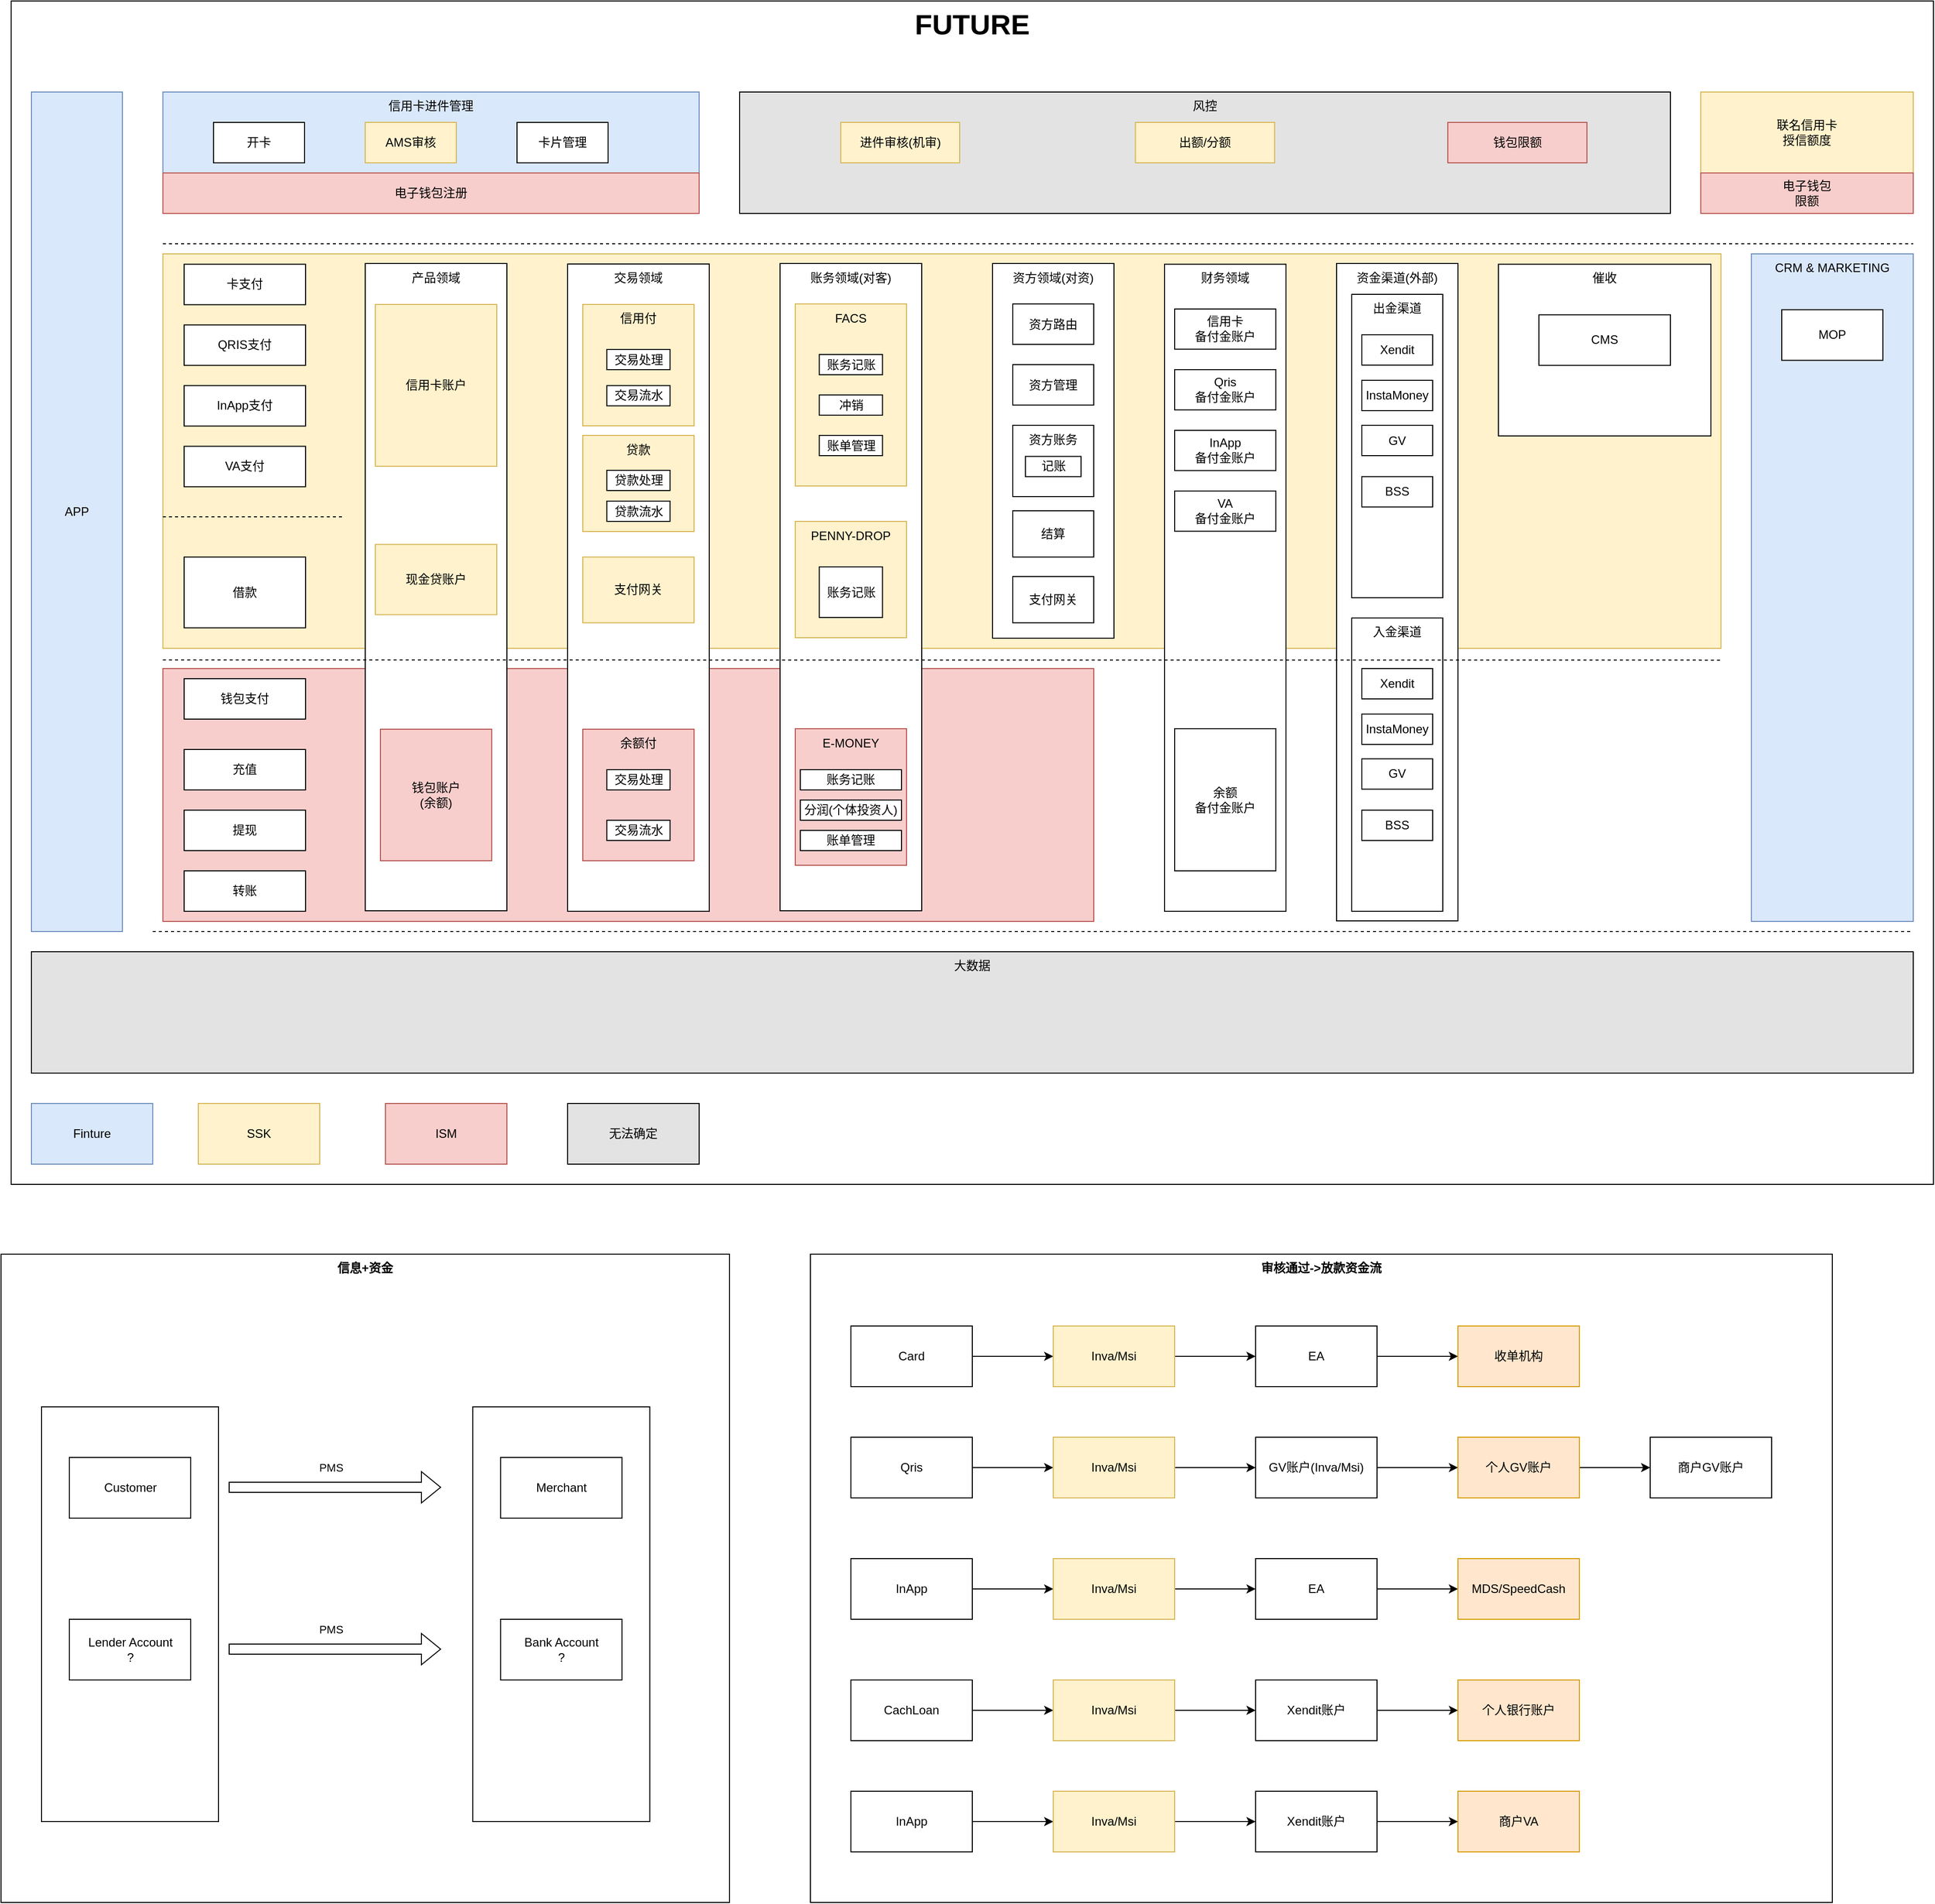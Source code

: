 <mxfile version="20.8.16" type="device"><diagram name="第 1 页" id="zlyhgDmuo3K3472nQr3V"><mxGraphModel dx="2886" dy="2351" grid="1" gridSize="10" guides="1" tooltips="1" connect="1" arrows="1" fold="1" page="1" pageScale="1" pageWidth="827" pageHeight="1169" math="0" shadow="0"><root><mxCell id="0"/><mxCell id="1" parent="0"/><mxCell id="EpygW86wdUSONkaoLME5-43" value="信息+资金" style="rounded=0;whiteSpace=wrap;html=1;verticalAlign=top;fontStyle=1" vertex="1" parent="1"><mxGeometry x="-120" y="1169" width="720" height="641" as="geometry"/></mxCell><mxCell id="EpygW86wdUSONkaoLME5-40" value="审核通过-&amp;gt;放款资金流" style="rounded=0;whiteSpace=wrap;html=1;verticalAlign=top;align=center;fontStyle=1" vertex="1" parent="1"><mxGeometry x="680" y="1169" width="1010" height="641" as="geometry"/></mxCell><mxCell id="XbbZAtVnz0Q5K5w1Y_9L-11" value="" style="rounded=0;whiteSpace=wrap;html=1;" parent="1" vertex="1"><mxGeometry x="346.25" y="1320" width="175" height="410" as="geometry"/></mxCell><mxCell id="XbbZAtVnz0Q5K5w1Y_9L-10" value="" style="rounded=0;whiteSpace=wrap;html=1;" parent="1" vertex="1"><mxGeometry x="-80" y="1320" width="175" height="410" as="geometry"/></mxCell><mxCell id="gzteSpfnN4BdUQ0mbMlC-117" value="&lt;b&gt;&lt;font style=&quot;font-size: 28px;&quot;&gt;FUTURE&lt;/font&gt;&lt;/b&gt;" style="rounded=0;whiteSpace=wrap;html=1;verticalAlign=top;" parent="1" vertex="1"><mxGeometry x="-110" y="-70" width="1900" height="1170" as="geometry"/></mxCell><mxCell id="gzteSpfnN4BdUQ0mbMlC-108" value="" style="rounded=0;whiteSpace=wrap;html=1;fillColor=#f8cecc;strokeColor=#b85450;" parent="1" vertex="1"><mxGeometry x="40" y="590" width="920" height="250" as="geometry"/></mxCell><mxCell id="gzteSpfnN4BdUQ0mbMlC-107" value="" style="rounded=0;whiteSpace=wrap;html=1;fillColor=#fff2cc;strokeColor=#d6b656;" parent="1" vertex="1"><mxGeometry x="40" y="180" width="1540" height="390" as="geometry"/></mxCell><mxCell id="gzteSpfnN4BdUQ0mbMlC-24" value="卡支付" style="rounded=0;whiteSpace=wrap;html=1;" parent="1" vertex="1"><mxGeometry x="61" y="190.25" width="120" height="40" as="geometry"/></mxCell><mxCell id="gzteSpfnN4BdUQ0mbMlC-25" value="QRIS支付" style="rounded=0;whiteSpace=wrap;html=1;" parent="1" vertex="1"><mxGeometry x="61" y="250.25" width="120" height="40" as="geometry"/></mxCell><mxCell id="gzteSpfnN4BdUQ0mbMlC-26" value="InApp支付" style="rounded=0;whiteSpace=wrap;html=1;" parent="1" vertex="1"><mxGeometry x="61" y="310.25" width="120" height="40" as="geometry"/></mxCell><mxCell id="gzteSpfnN4BdUQ0mbMlC-27" value="VA支付" style="rounded=0;whiteSpace=wrap;html=1;" parent="1" vertex="1"><mxGeometry x="61" y="370.25" width="120" height="40" as="geometry"/></mxCell><mxCell id="gzteSpfnN4BdUQ0mbMlC-29" value="借款" style="rounded=0;whiteSpace=wrap;html=1;" parent="1" vertex="1"><mxGeometry x="61" y="479.75" width="120" height="70" as="geometry"/></mxCell><mxCell id="gzteSpfnN4BdUQ0mbMlC-31" value="充值" style="rounded=0;whiteSpace=wrap;html=1;" parent="1" vertex="1"><mxGeometry x="61" y="670" width="120" height="40" as="geometry"/></mxCell><mxCell id="gzteSpfnN4BdUQ0mbMlC-33" value="提现" style="rounded=0;whiteSpace=wrap;html=1;" parent="1" vertex="1"><mxGeometry x="61" y="730" width="120" height="40" as="geometry"/></mxCell><mxCell id="gzteSpfnN4BdUQ0mbMlC-34" value="转账" style="rounded=0;whiteSpace=wrap;html=1;" parent="1" vertex="1"><mxGeometry x="61" y="790" width="120" height="40" as="geometry"/></mxCell><mxCell id="gzteSpfnN4BdUQ0mbMlC-35" value="钱包支付" style="rounded=0;whiteSpace=wrap;html=1;" parent="1" vertex="1"><mxGeometry x="61" y="600" width="120" height="40" as="geometry"/></mxCell><mxCell id="gzteSpfnN4BdUQ0mbMlC-36" value="" style="endArrow=none;dashed=1;html=1;rounded=0;" parent="1" edge="1"><mxGeometry width="50" height="50" relative="1" as="geometry"><mxPoint x="40" y="440" as="sourcePoint"/><mxPoint x="220" y="440" as="targetPoint"/></mxGeometry></mxCell><mxCell id="gzteSpfnN4BdUQ0mbMlC-37" value="" style="endArrow=none;dashed=1;html=1;rounded=0;" parent="1" edge="1"><mxGeometry width="50" height="50" relative="1" as="geometry"><mxPoint x="30" y="850" as="sourcePoint"/><mxPoint x="1770" y="850" as="targetPoint"/></mxGeometry></mxCell><mxCell id="gzteSpfnN4BdUQ0mbMlC-38" value="" style="endArrow=none;dashed=1;html=1;rounded=0;" parent="1" edge="1"><mxGeometry width="50" height="50" relative="1" as="geometry"><mxPoint x="40" y="170" as="sourcePoint"/><mxPoint x="1770" y="170" as="targetPoint"/></mxGeometry></mxCell><mxCell id="gzteSpfnN4BdUQ0mbMlC-46" value="信用卡进件管理" style="rounded=0;whiteSpace=wrap;html=1;verticalAlign=top;fillColor=#dae8fc;strokeColor=#6c8ebf;" parent="1" vertex="1"><mxGeometry x="40" y="20" width="530" height="80" as="geometry"/></mxCell><mxCell id="gzteSpfnN4BdUQ0mbMlC-47" value="电子钱包注册" style="rounded=0;whiteSpace=wrap;html=1;fillColor=#f8cecc;strokeColor=#b85450;" parent="1" vertex="1"><mxGeometry x="40" y="100" width="530" height="40" as="geometry"/></mxCell><mxCell id="gzteSpfnN4BdUQ0mbMlC-48" value="联名信用卡&lt;br&gt;授信额度" style="rounded=0;whiteSpace=wrap;html=1;fillColor=#fff2cc;strokeColor=#d6b656;" parent="1" vertex="1"><mxGeometry x="1560" y="20" width="210" height="80" as="geometry"/></mxCell><mxCell id="gzteSpfnN4BdUQ0mbMlC-49" value="电子钱包&lt;br&gt;限额" style="rounded=0;whiteSpace=wrap;html=1;fillColor=#f8cecc;strokeColor=#b85450;" parent="1" vertex="1"><mxGeometry x="1560" y="100" width="210" height="40" as="geometry"/></mxCell><mxCell id="gzteSpfnN4BdUQ0mbMlC-42" value="开卡" style="rounded=0;whiteSpace=wrap;html=1;" parent="1" vertex="1"><mxGeometry x="90" y="50" width="90" height="40" as="geometry"/></mxCell><mxCell id="gzteSpfnN4BdUQ0mbMlC-43" value="卡片管理" style="rounded=0;whiteSpace=wrap;html=1;" parent="1" vertex="1"><mxGeometry x="390" y="50" width="90" height="40" as="geometry"/></mxCell><mxCell id="gzteSpfnN4BdUQ0mbMlC-51" value="AMS审核" style="rounded=0;whiteSpace=wrap;html=1;fillColor=#fff2cc;strokeColor=#d6b656;" parent="1" vertex="1"><mxGeometry x="240" y="50" width="90" height="40" as="geometry"/></mxCell><mxCell id="gzteSpfnN4BdUQ0mbMlC-52" value="交易领域" style="rounded=0;whiteSpace=wrap;html=1;verticalAlign=top;" parent="1" vertex="1"><mxGeometry x="440" y="190" width="140" height="640" as="geometry"/></mxCell><mxCell id="gzteSpfnN4BdUQ0mbMlC-53" value="信用付" style="rounded=0;whiteSpace=wrap;html=1;verticalAlign=top;fillColor=#fff2cc;strokeColor=#d6b656;" parent="1" vertex="1"><mxGeometry x="455" y="230" width="110" height="120" as="geometry"/></mxCell><mxCell id="gzteSpfnN4BdUQ0mbMlC-54" value="贷款" style="rounded=0;whiteSpace=wrap;html=1;verticalAlign=top;fillColor=#fff2cc;strokeColor=#d6b656;" parent="1" vertex="1"><mxGeometry x="455" y="359.5" width="110" height="95" as="geometry"/></mxCell><mxCell id="gzteSpfnN4BdUQ0mbMlC-55" value="余额付" style="rounded=0;whiteSpace=wrap;html=1;verticalAlign=top;fillColor=#f8cecc;strokeColor=#b85450;" parent="1" vertex="1"><mxGeometry x="455" y="650" width="110" height="130" as="geometry"/></mxCell><mxCell id="gzteSpfnN4BdUQ0mbMlC-56" value="账务领域(对客)" style="rounded=0;whiteSpace=wrap;html=1;verticalAlign=top;" parent="1" vertex="1"><mxGeometry x="650" y="189.5" width="140" height="640" as="geometry"/></mxCell><mxCell id="gzteSpfnN4BdUQ0mbMlC-57" value="交易流水" style="rounded=0;whiteSpace=wrap;html=1;" parent="1" vertex="1"><mxGeometry x="478.75" y="310.25" width="62.5" height="20" as="geometry"/></mxCell><mxCell id="gzteSpfnN4BdUQ0mbMlC-58" value="交易处理" style="rounded=0;whiteSpace=wrap;html=1;" parent="1" vertex="1"><mxGeometry x="478.75" y="274.5" width="62.5" height="20" as="geometry"/></mxCell><mxCell id="gzteSpfnN4BdUQ0mbMlC-59" value="贷款流水" style="rounded=0;whiteSpace=wrap;html=1;" parent="1" vertex="1"><mxGeometry x="478.75" y="424.5" width="62.5" height="20" as="geometry"/></mxCell><mxCell id="gzteSpfnN4BdUQ0mbMlC-60" value="贷款处理" style="rounded=0;whiteSpace=wrap;html=1;" parent="1" vertex="1"><mxGeometry x="478.75" y="394" width="62.5" height="20" as="geometry"/></mxCell><mxCell id="gzteSpfnN4BdUQ0mbMlC-61" value="交易流水" style="rounded=0;whiteSpace=wrap;html=1;" parent="1" vertex="1"><mxGeometry x="478.75" y="740" width="62.5" height="20" as="geometry"/></mxCell><mxCell id="gzteSpfnN4BdUQ0mbMlC-62" value="交易处理" style="rounded=0;whiteSpace=wrap;html=1;" parent="1" vertex="1"><mxGeometry x="478.75" y="690" width="62.5" height="20" as="geometry"/></mxCell><mxCell id="gzteSpfnN4BdUQ0mbMlC-63" value="FACS" style="rounded=0;whiteSpace=wrap;html=1;verticalAlign=top;fillColor=#fff2cc;strokeColor=#d6b656;" parent="1" vertex="1"><mxGeometry x="665" y="229.5" width="110" height="180" as="geometry"/></mxCell><mxCell id="gzteSpfnN4BdUQ0mbMlC-64" value="账务记账" style="rounded=0;whiteSpace=wrap;html=1;" parent="1" vertex="1"><mxGeometry x="688.75" y="279.5" width="62.5" height="20" as="geometry"/></mxCell><mxCell id="gzteSpfnN4BdUQ0mbMlC-66" value="冲销" style="rounded=0;whiteSpace=wrap;html=1;" parent="1" vertex="1"><mxGeometry x="688.75" y="319.5" width="62.5" height="20" as="geometry"/></mxCell><mxCell id="gzteSpfnN4BdUQ0mbMlC-67" value="账单管理" style="rounded=0;whiteSpace=wrap;html=1;" parent="1" vertex="1"><mxGeometry x="688.75" y="359.5" width="62.5" height="20" as="geometry"/></mxCell><mxCell id="gzteSpfnN4BdUQ0mbMlC-68" value="PENNY-DROP" style="rounded=0;whiteSpace=wrap;html=1;verticalAlign=top;fillColor=#fff2cc;strokeColor=#d6b656;" parent="1" vertex="1"><mxGeometry x="665" y="444.5" width="110" height="115" as="geometry"/></mxCell><mxCell id="gzteSpfnN4BdUQ0mbMlC-69" value="账务记账" style="rounded=0;whiteSpace=wrap;html=1;" parent="1" vertex="1"><mxGeometry x="688.75" y="489.5" width="62.5" height="50" as="geometry"/></mxCell><mxCell id="gzteSpfnN4BdUQ0mbMlC-70" value="E-MONEY" style="rounded=0;whiteSpace=wrap;html=1;verticalAlign=top;fillColor=#f8cecc;strokeColor=#b85450;" parent="1" vertex="1"><mxGeometry x="665" y="649.5" width="110" height="135" as="geometry"/></mxCell><mxCell id="gzteSpfnN4BdUQ0mbMlC-72" value="资方领域(对资)" style="rounded=0;whiteSpace=wrap;html=1;verticalAlign=top;" parent="1" vertex="1"><mxGeometry x="860" y="189.5" width="120" height="370.5" as="geometry"/></mxCell><mxCell id="gzteSpfnN4BdUQ0mbMlC-44" value="资方路由" style="rounded=0;whiteSpace=wrap;html=1;" parent="1" vertex="1"><mxGeometry x="880" y="229.5" width="80" height="40" as="geometry"/></mxCell><mxCell id="gzteSpfnN4BdUQ0mbMlC-45" value="资方管理" style="rounded=0;whiteSpace=wrap;html=1;" parent="1" vertex="1"><mxGeometry x="880" y="289.5" width="80" height="40" as="geometry"/></mxCell><mxCell id="gzteSpfnN4BdUQ0mbMlC-73" value="资方账务" style="rounded=0;whiteSpace=wrap;html=1;verticalAlign=top;" parent="1" vertex="1"><mxGeometry x="880" y="349.5" width="80" height="70.5" as="geometry"/></mxCell><mxCell id="gzteSpfnN4BdUQ0mbMlC-74" value="记账" style="rounded=0;whiteSpace=wrap;html=1;" parent="1" vertex="1"><mxGeometry x="892.5" y="380.25" width="55" height="20" as="geometry"/></mxCell><mxCell id="gzteSpfnN4BdUQ0mbMlC-75" value="结算" style="rounded=0;whiteSpace=wrap;html=1;" parent="1" vertex="1"><mxGeometry x="880" y="434" width="80" height="45.75" as="geometry"/></mxCell><mxCell id="gzteSpfnN4BdUQ0mbMlC-76" value="资金渠道(外部)" style="rounded=0;whiteSpace=wrap;html=1;verticalAlign=top;" parent="1" vertex="1"><mxGeometry x="1200" y="189.5" width="120" height="650" as="geometry"/></mxCell><mxCell id="gzteSpfnN4BdUQ0mbMlC-77" value="出金渠道" style="rounded=0;whiteSpace=wrap;html=1;verticalAlign=top;" parent="1" vertex="1"><mxGeometry x="1215" y="220" width="90" height="300" as="geometry"/></mxCell><mxCell id="gzteSpfnN4BdUQ0mbMlC-78" value="入金渠道" style="rounded=0;whiteSpace=wrap;html=1;verticalAlign=top;" parent="1" vertex="1"><mxGeometry x="1215" y="540" width="90" height="290" as="geometry"/></mxCell><mxCell id="gzteSpfnN4BdUQ0mbMlC-79" value="Xendit" style="rounded=0;whiteSpace=wrap;html=1;" parent="1" vertex="1"><mxGeometry x="1225" y="260" width="70" height="30" as="geometry"/></mxCell><mxCell id="gzteSpfnN4BdUQ0mbMlC-80" value="InstaMoney" style="rounded=0;whiteSpace=wrap;html=1;" parent="1" vertex="1"><mxGeometry x="1225" y="305" width="70" height="30" as="geometry"/></mxCell><mxCell id="gzteSpfnN4BdUQ0mbMlC-81" value="Xendit" style="rounded=0;whiteSpace=wrap;html=1;" parent="1" vertex="1"><mxGeometry x="1225" y="590" width="70" height="30" as="geometry"/></mxCell><mxCell id="gzteSpfnN4BdUQ0mbMlC-82" value="InstaMoney" style="rounded=0;whiteSpace=wrap;html=1;" parent="1" vertex="1"><mxGeometry x="1225" y="635" width="70" height="30" as="geometry"/></mxCell><mxCell id="gzteSpfnN4BdUQ0mbMlC-84" value="催收" style="rounded=0;whiteSpace=wrap;html=1;verticalAlign=top;" parent="1" vertex="1"><mxGeometry x="1360" y="190.25" width="210" height="169.75" as="geometry"/></mxCell><mxCell id="gzteSpfnN4BdUQ0mbMlC-85" value="风控" style="rounded=0;whiteSpace=wrap;html=1;verticalAlign=top;fillColor=#E3E3E3;" parent="1" vertex="1"><mxGeometry x="610" y="20" width="920" height="120" as="geometry"/></mxCell><mxCell id="gzteSpfnN4BdUQ0mbMlC-86" value="CRM &amp;amp; MARKETING" style="rounded=0;whiteSpace=wrap;html=1;verticalAlign=top;fillColor=#dae8fc;strokeColor=#6c8ebf;" parent="1" vertex="1"><mxGeometry x="1610" y="180" width="160" height="660" as="geometry"/></mxCell><mxCell id="gzteSpfnN4BdUQ0mbMlC-87" value="MOP" style="rounded=0;whiteSpace=wrap;html=1;" parent="1" vertex="1"><mxGeometry x="1640" y="235.25" width="100" height="50" as="geometry"/></mxCell><mxCell id="gzteSpfnN4BdUQ0mbMlC-88" value="CMS" style="rounded=0;whiteSpace=wrap;html=1;" parent="1" vertex="1"><mxGeometry x="1400" y="240.25" width="130" height="50" as="geometry"/></mxCell><mxCell id="gzteSpfnN4BdUQ0mbMlC-89" value="账务记账" style="rounded=0;whiteSpace=wrap;html=1;" parent="1" vertex="1"><mxGeometry x="670" y="690" width="100" height="20" as="geometry"/></mxCell><mxCell id="gzteSpfnN4BdUQ0mbMlC-90" value="分润(个体投资人)" style="rounded=0;whiteSpace=wrap;html=1;" parent="1" vertex="1"><mxGeometry x="670" y="720" width="100" height="20" as="geometry"/></mxCell><mxCell id="gzteSpfnN4BdUQ0mbMlC-92" value="APP&lt;br&gt;" style="rounded=0;whiteSpace=wrap;html=1;fillColor=#dae8fc;strokeColor=#6c8ebf;" parent="1" vertex="1"><mxGeometry x="-90" y="20" width="90" height="830" as="geometry"/></mxCell><mxCell id="gzteSpfnN4BdUQ0mbMlC-93" value="进件审核(机审)" style="rounded=0;whiteSpace=wrap;html=1;fillColor=#fff2cc;strokeColor=#d6b656;" parent="1" vertex="1"><mxGeometry x="710" y="50" width="117.5" height="40" as="geometry"/></mxCell><mxCell id="gzteSpfnN4BdUQ0mbMlC-94" value="出额/分额" style="rounded=0;whiteSpace=wrap;html=1;fillColor=#fff2cc;strokeColor=#d6b656;" parent="1" vertex="1"><mxGeometry x="1001.25" y="50" width="137.5" height="40" as="geometry"/></mxCell><mxCell id="gzteSpfnN4BdUQ0mbMlC-98" value="账单管理" style="rounded=0;whiteSpace=wrap;html=1;" parent="1" vertex="1"><mxGeometry x="670" y="750" width="100" height="20" as="geometry"/></mxCell><mxCell id="gzteSpfnN4BdUQ0mbMlC-105" value="财务领域" style="rounded=0;whiteSpace=wrap;html=1;verticalAlign=top;" parent="1" vertex="1"><mxGeometry x="1030" y="190.25" width="120" height="639.75" as="geometry"/></mxCell><mxCell id="gzteSpfnN4BdUQ0mbMlC-101" value="信用卡&lt;br&gt;备付金账户" style="rounded=0;whiteSpace=wrap;html=1;" parent="1" vertex="1"><mxGeometry x="1040" y="234.5" width="100" height="39.75" as="geometry"/></mxCell><mxCell id="gzteSpfnN4BdUQ0mbMlC-102" value="Qris&lt;br&gt;备付金账户" style="rounded=0;whiteSpace=wrap;html=1;" parent="1" vertex="1"><mxGeometry x="1040" y="294.5" width="100" height="39.75" as="geometry"/></mxCell><mxCell id="gzteSpfnN4BdUQ0mbMlC-103" value="InApp&lt;br&gt;备付金账户" style="rounded=0;whiteSpace=wrap;html=1;" parent="1" vertex="1"><mxGeometry x="1040" y="354.5" width="100" height="39.75" as="geometry"/></mxCell><mxCell id="gzteSpfnN4BdUQ0mbMlC-104" value="VA&lt;br&gt;备付金账户" style="rounded=0;whiteSpace=wrap;html=1;" parent="1" vertex="1"><mxGeometry x="1040" y="414.5" width="100" height="39.75" as="geometry"/></mxCell><mxCell id="gzteSpfnN4BdUQ0mbMlC-106" value="余额&lt;br&gt;备付金账户" style="rounded=0;whiteSpace=wrap;html=1;" parent="1" vertex="1"><mxGeometry x="1040" y="649.5" width="100" height="140.5" as="geometry"/></mxCell><mxCell id="gzteSpfnN4BdUQ0mbMlC-109" value="Finture" style="rounded=0;whiteSpace=wrap;html=1;fillColor=#dae8fc;strokeColor=#6c8ebf;" parent="1" vertex="1"><mxGeometry x="-90" y="1020" width="120" height="60" as="geometry"/></mxCell><mxCell id="gzteSpfnN4BdUQ0mbMlC-110" value="SSK" style="rounded=0;whiteSpace=wrap;html=1;fillColor=#fff2cc;strokeColor=#d6b656;" parent="1" vertex="1"><mxGeometry x="75" y="1020" width="120" height="60" as="geometry"/></mxCell><mxCell id="gzteSpfnN4BdUQ0mbMlC-111" value="ISM" style="rounded=0;whiteSpace=wrap;html=1;fillColor=#f8cecc;strokeColor=#b85450;" parent="1" vertex="1"><mxGeometry x="260" y="1020" width="120" height="60" as="geometry"/></mxCell><mxCell id="gzteSpfnN4BdUQ0mbMlC-113" value="钱包限额" style="rounded=0;whiteSpace=wrap;html=1;fillColor=#f8cecc;strokeColor=#b85450;" parent="1" vertex="1"><mxGeometry x="1310" y="50" width="137.5" height="40" as="geometry"/></mxCell><mxCell id="gzteSpfnN4BdUQ0mbMlC-114" value="无法确定" style="rounded=0;whiteSpace=wrap;html=1;verticalAlign=middle;fillColor=#E3E3E3;" parent="1" vertex="1"><mxGeometry x="440" y="1020" width="130" height="60" as="geometry"/></mxCell><mxCell id="gzteSpfnN4BdUQ0mbMlC-115" value="产品领域" style="rounded=0;whiteSpace=wrap;html=1;verticalAlign=top;" parent="1" vertex="1"><mxGeometry x="240" y="189.5" width="140" height="640" as="geometry"/></mxCell><mxCell id="gzteSpfnN4BdUQ0mbMlC-28" value="信用卡账户" style="rounded=0;whiteSpace=wrap;html=1;fillColor=#fff2cc;strokeColor=#d6b656;" parent="1" vertex="1"><mxGeometry x="250" y="230" width="120" height="160" as="geometry"/></mxCell><mxCell id="gzteSpfnN4BdUQ0mbMlC-30" value="现金贷账户" style="rounded=0;whiteSpace=wrap;html=1;fillColor=#fff2cc;strokeColor=#d6b656;" parent="1" vertex="1"><mxGeometry x="250" y="467.25" width="120" height="69.5" as="geometry"/></mxCell><mxCell id="gzteSpfnN4BdUQ0mbMlC-32" value="钱包账户&lt;br&gt;(余额)" style="rounded=0;whiteSpace=wrap;html=1;fillColor=#f8cecc;strokeColor=#b85450;" parent="1" vertex="1"><mxGeometry x="255" y="650" width="110" height="130" as="geometry"/></mxCell><mxCell id="gzteSpfnN4BdUQ0mbMlC-116" value="大数据" style="rounded=0;whiteSpace=wrap;html=1;verticalAlign=top;fillColor=#E3E3E3;" parent="1" vertex="1"><mxGeometry x="-90" y="870" width="1860" height="120" as="geometry"/></mxCell><mxCell id="gzteSpfnN4BdUQ0mbMlC-39" value="" style="endArrow=none;dashed=1;html=1;rounded=0;entryX=0.889;entryY=0.557;entryDx=0;entryDy=0;entryPerimeter=0;" parent="1" target="gzteSpfnN4BdUQ0mbMlC-117" edge="1"><mxGeometry width="50" height="50" relative="1" as="geometry"><mxPoint x="40" y="581.5" as="sourcePoint"/><mxPoint x="1010" y="582" as="targetPoint"/></mxGeometry></mxCell><mxCell id="XbbZAtVnz0Q5K5w1Y_9L-2" value="支付网关" style="rounded=0;whiteSpace=wrap;html=1;verticalAlign=middle;fillColor=#fff2cc;strokeColor=#d6b656;" parent="1" vertex="1"><mxGeometry x="455" y="479.75" width="110" height="65" as="geometry"/></mxCell><mxCell id="XbbZAtVnz0Q5K5w1Y_9L-4" value="支付网关" style="rounded=0;whiteSpace=wrap;html=1;" parent="1" vertex="1"><mxGeometry x="880" y="499" width="80" height="45.75" as="geometry"/></mxCell><mxCell id="XbbZAtVnz0Q5K5w1Y_9L-5" value="Customer" style="rounded=0;whiteSpace=wrap;html=1;" parent="1" vertex="1"><mxGeometry x="-52.5" y="1370" width="120" height="60" as="geometry"/></mxCell><mxCell id="XbbZAtVnz0Q5K5w1Y_9L-6" value="Lender Account&lt;br&gt;?" style="rounded=0;whiteSpace=wrap;html=1;" parent="1" vertex="1"><mxGeometry x="-52.5" y="1530" width="120" height="60" as="geometry"/></mxCell><mxCell id="XbbZAtVnz0Q5K5w1Y_9L-7" value="Merchant" style="rounded=0;whiteSpace=wrap;html=1;" parent="1" vertex="1"><mxGeometry x="373.75" y="1370" width="120" height="60" as="geometry"/></mxCell><mxCell id="XbbZAtVnz0Q5K5w1Y_9L-8" value="Bank Account&lt;br&gt;?" style="rounded=0;whiteSpace=wrap;html=1;" parent="1" vertex="1"><mxGeometry x="373.75" y="1530" width="120" height="60" as="geometry"/></mxCell><mxCell id="XbbZAtVnz0Q5K5w1Y_9L-9" value="" style="shape=flexArrow;endArrow=classic;html=1;rounded=0;" parent="1" edge="1"><mxGeometry width="50" height="50" relative="1" as="geometry"><mxPoint x="105" y="1399.5" as="sourcePoint"/><mxPoint x="315" y="1399.5" as="targetPoint"/></mxGeometry></mxCell><mxCell id="XbbZAtVnz0Q5K5w1Y_9L-13" value="PMS" style="edgeLabel;html=1;align=center;verticalAlign=middle;resizable=0;points=[];" parent="XbbZAtVnz0Q5K5w1Y_9L-9" vertex="1" connectable="0"><mxGeometry x="-0.137" y="1" relative="1" as="geometry"><mxPoint x="10" y="-19" as="offset"/></mxGeometry></mxCell><mxCell id="XbbZAtVnz0Q5K5w1Y_9L-14" value="GV" style="rounded=0;whiteSpace=wrap;html=1;" parent="1" vertex="1"><mxGeometry x="1225" y="349.5" width="70" height="30" as="geometry"/></mxCell><mxCell id="XbbZAtVnz0Q5K5w1Y_9L-15" value="BSS" style="rounded=0;whiteSpace=wrap;html=1;" parent="1" vertex="1"><mxGeometry x="1225" y="400.25" width="70" height="30" as="geometry"/></mxCell><mxCell id="XbbZAtVnz0Q5K5w1Y_9L-16" value="GV" style="rounded=0;whiteSpace=wrap;html=1;" parent="1" vertex="1"><mxGeometry x="1225" y="679.25" width="70" height="30" as="geometry"/></mxCell><mxCell id="XbbZAtVnz0Q5K5w1Y_9L-17" value="BSS" style="rounded=0;whiteSpace=wrap;html=1;" parent="1" vertex="1"><mxGeometry x="1225" y="730" width="70" height="30" as="geometry"/></mxCell><mxCell id="EpygW86wdUSONkaoLME5-3" value="" style="edgeStyle=orthogonalEdgeStyle;rounded=0;orthogonalLoop=1;jettySize=auto;html=1;" edge="1" parent="1" source="EpygW86wdUSONkaoLME5-1" target="EpygW86wdUSONkaoLME5-2"><mxGeometry relative="1" as="geometry"/></mxCell><mxCell id="EpygW86wdUSONkaoLME5-1" value="Card" style="rounded=0;whiteSpace=wrap;html=1;" vertex="1" parent="1"><mxGeometry x="720" y="1240" width="120" height="60" as="geometry"/></mxCell><mxCell id="EpygW86wdUSONkaoLME5-5" value="" style="edgeStyle=orthogonalEdgeStyle;rounded=0;orthogonalLoop=1;jettySize=auto;html=1;" edge="1" parent="1" source="EpygW86wdUSONkaoLME5-2" target="EpygW86wdUSONkaoLME5-4"><mxGeometry relative="1" as="geometry"/></mxCell><mxCell id="EpygW86wdUSONkaoLME5-2" value="Inva/Msi" style="whiteSpace=wrap;html=1;rounded=0;fillColor=#fff2cc;strokeColor=#d6b656;" vertex="1" parent="1"><mxGeometry x="920" y="1240" width="120" height="60" as="geometry"/></mxCell><mxCell id="EpygW86wdUSONkaoLME5-7" value="" style="edgeStyle=orthogonalEdgeStyle;rounded=0;orthogonalLoop=1;jettySize=auto;html=1;" edge="1" parent="1" source="EpygW86wdUSONkaoLME5-4" target="EpygW86wdUSONkaoLME5-6"><mxGeometry relative="1" as="geometry"/></mxCell><mxCell id="EpygW86wdUSONkaoLME5-4" value="EA" style="whiteSpace=wrap;html=1;rounded=0;" vertex="1" parent="1"><mxGeometry x="1120" y="1240" width="120" height="60" as="geometry"/></mxCell><mxCell id="EpygW86wdUSONkaoLME5-6" value="收单机构" style="whiteSpace=wrap;html=1;rounded=0;fillColor=#ffe6cc;strokeColor=#d79b00;" vertex="1" parent="1"><mxGeometry x="1320" y="1240" width="120" height="60" as="geometry"/></mxCell><mxCell id="EpygW86wdUSONkaoLME5-8" value="" style="edgeStyle=orthogonalEdgeStyle;rounded=0;orthogonalLoop=1;jettySize=auto;html=1;" edge="1" parent="1" source="EpygW86wdUSONkaoLME5-9" target="EpygW86wdUSONkaoLME5-11"><mxGeometry relative="1" as="geometry"/></mxCell><mxCell id="EpygW86wdUSONkaoLME5-9" value="Qris" style="rounded=0;whiteSpace=wrap;html=1;" vertex="1" parent="1"><mxGeometry x="720" y="1350" width="120" height="60" as="geometry"/></mxCell><mxCell id="EpygW86wdUSONkaoLME5-10" value="" style="edgeStyle=orthogonalEdgeStyle;rounded=0;orthogonalLoop=1;jettySize=auto;html=1;entryX=0;entryY=0.5;entryDx=0;entryDy=0;" edge="1" parent="1" source="EpygW86wdUSONkaoLME5-11" target="EpygW86wdUSONkaoLME5-14"><mxGeometry relative="1" as="geometry"><mxPoint x="1120" y="1380" as="targetPoint"/></mxGeometry></mxCell><mxCell id="EpygW86wdUSONkaoLME5-11" value="Inva/Msi" style="whiteSpace=wrap;html=1;rounded=0;fillColor=#fff2cc;strokeColor=#d6b656;" vertex="1" parent="1"><mxGeometry x="920" y="1350" width="120" height="60" as="geometry"/></mxCell><mxCell id="EpygW86wdUSONkaoLME5-16" value="" style="edgeStyle=orthogonalEdgeStyle;rounded=0;orthogonalLoop=1;jettySize=auto;html=1;" edge="1" parent="1" source="EpygW86wdUSONkaoLME5-14" target="EpygW86wdUSONkaoLME5-15"><mxGeometry relative="1" as="geometry"/></mxCell><mxCell id="EpygW86wdUSONkaoLME5-14" value="GV账户(Inva/Msi)" style="whiteSpace=wrap;html=1;rounded=0;" vertex="1" parent="1"><mxGeometry x="1120" y="1350" width="120" height="60" as="geometry"/></mxCell><mxCell id="EpygW86wdUSONkaoLME5-18" value="" style="edgeStyle=orthogonalEdgeStyle;rounded=0;orthogonalLoop=1;jettySize=auto;html=1;" edge="1" parent="1" source="EpygW86wdUSONkaoLME5-15" target="EpygW86wdUSONkaoLME5-17"><mxGeometry relative="1" as="geometry"/></mxCell><mxCell id="EpygW86wdUSONkaoLME5-15" value="个人GV账户" style="whiteSpace=wrap;html=1;rounded=0;fillColor=#ffe6cc;strokeColor=#d79b00;" vertex="1" parent="1"><mxGeometry x="1320" y="1350" width="120" height="60" as="geometry"/></mxCell><mxCell id="EpygW86wdUSONkaoLME5-17" value="商户GV账户" style="whiteSpace=wrap;html=1;rounded=0;" vertex="1" parent="1"><mxGeometry x="1510" y="1350" width="120" height="60" as="geometry"/></mxCell><mxCell id="EpygW86wdUSONkaoLME5-19" value="" style="edgeStyle=orthogonalEdgeStyle;rounded=0;orthogonalLoop=1;jettySize=auto;html=1;" edge="1" parent="1" source="EpygW86wdUSONkaoLME5-20" target="EpygW86wdUSONkaoLME5-22"><mxGeometry relative="1" as="geometry"/></mxCell><mxCell id="EpygW86wdUSONkaoLME5-20" value="InApp" style="rounded=0;whiteSpace=wrap;html=1;" vertex="1" parent="1"><mxGeometry x="720" y="1470" width="120" height="60" as="geometry"/></mxCell><mxCell id="EpygW86wdUSONkaoLME5-21" value="" style="edgeStyle=orthogonalEdgeStyle;rounded=0;orthogonalLoop=1;jettySize=auto;html=1;" edge="1" parent="1" source="EpygW86wdUSONkaoLME5-22" target="EpygW86wdUSONkaoLME5-24"><mxGeometry relative="1" as="geometry"/></mxCell><mxCell id="EpygW86wdUSONkaoLME5-22" value="Inva/Msi" style="whiteSpace=wrap;html=1;rounded=0;fillColor=#fff2cc;strokeColor=#d6b656;" vertex="1" parent="1"><mxGeometry x="920" y="1470" width="120" height="60" as="geometry"/></mxCell><mxCell id="EpygW86wdUSONkaoLME5-23" value="" style="edgeStyle=orthogonalEdgeStyle;rounded=0;orthogonalLoop=1;jettySize=auto;html=1;" edge="1" parent="1" source="EpygW86wdUSONkaoLME5-24" target="EpygW86wdUSONkaoLME5-25"><mxGeometry relative="1" as="geometry"/></mxCell><mxCell id="EpygW86wdUSONkaoLME5-24" value="EA" style="whiteSpace=wrap;html=1;rounded=0;" vertex="1" parent="1"><mxGeometry x="1120" y="1470" width="120" height="60" as="geometry"/></mxCell><mxCell id="EpygW86wdUSONkaoLME5-25" value="MDS/SpeedCash" style="whiteSpace=wrap;html=1;rounded=0;fillColor=#ffe6cc;strokeColor=#d79b00;" vertex="1" parent="1"><mxGeometry x="1320" y="1470" width="120" height="60" as="geometry"/></mxCell><mxCell id="EpygW86wdUSONkaoLME5-26" value="" style="edgeStyle=orthogonalEdgeStyle;rounded=0;orthogonalLoop=1;jettySize=auto;html=1;" edge="1" parent="1" source="EpygW86wdUSONkaoLME5-27" target="EpygW86wdUSONkaoLME5-29"><mxGeometry relative="1" as="geometry"/></mxCell><mxCell id="EpygW86wdUSONkaoLME5-27" value="CachLoan" style="rounded=0;whiteSpace=wrap;html=1;" vertex="1" parent="1"><mxGeometry x="720" y="1590" width="120" height="60" as="geometry"/></mxCell><mxCell id="EpygW86wdUSONkaoLME5-28" value="" style="edgeStyle=orthogonalEdgeStyle;rounded=0;orthogonalLoop=1;jettySize=auto;html=1;" edge="1" parent="1" source="EpygW86wdUSONkaoLME5-29" target="EpygW86wdUSONkaoLME5-31"><mxGeometry relative="1" as="geometry"/></mxCell><mxCell id="EpygW86wdUSONkaoLME5-29" value="Inva/Msi" style="whiteSpace=wrap;html=1;rounded=0;fillColor=#fff2cc;strokeColor=#d6b656;" vertex="1" parent="1"><mxGeometry x="920" y="1590" width="120" height="60" as="geometry"/></mxCell><mxCell id="EpygW86wdUSONkaoLME5-30" value="" style="edgeStyle=orthogonalEdgeStyle;rounded=0;orthogonalLoop=1;jettySize=auto;html=1;" edge="1" parent="1" source="EpygW86wdUSONkaoLME5-31" target="EpygW86wdUSONkaoLME5-32"><mxGeometry relative="1" as="geometry"/></mxCell><mxCell id="EpygW86wdUSONkaoLME5-31" value="Xendit账户" style="whiteSpace=wrap;html=1;rounded=0;" vertex="1" parent="1"><mxGeometry x="1120" y="1590" width="120" height="60" as="geometry"/></mxCell><mxCell id="EpygW86wdUSONkaoLME5-32" value="个人银行账户" style="whiteSpace=wrap;html=1;rounded=0;fillColor=#ffe6cc;strokeColor=#d79b00;" vertex="1" parent="1"><mxGeometry x="1320" y="1590" width="120" height="60" as="geometry"/></mxCell><mxCell id="EpygW86wdUSONkaoLME5-33" value="" style="edgeStyle=orthogonalEdgeStyle;rounded=0;orthogonalLoop=1;jettySize=auto;html=1;" edge="1" parent="1" source="EpygW86wdUSONkaoLME5-34" target="EpygW86wdUSONkaoLME5-36"><mxGeometry relative="1" as="geometry"/></mxCell><mxCell id="EpygW86wdUSONkaoLME5-34" value="InApp" style="rounded=0;whiteSpace=wrap;html=1;" vertex="1" parent="1"><mxGeometry x="720" y="1700" width="120" height="60" as="geometry"/></mxCell><mxCell id="EpygW86wdUSONkaoLME5-35" value="" style="edgeStyle=orthogonalEdgeStyle;rounded=0;orthogonalLoop=1;jettySize=auto;html=1;" edge="1" parent="1" source="EpygW86wdUSONkaoLME5-36" target="EpygW86wdUSONkaoLME5-38"><mxGeometry relative="1" as="geometry"/></mxCell><mxCell id="EpygW86wdUSONkaoLME5-36" value="Inva/Msi" style="whiteSpace=wrap;html=1;rounded=0;fillColor=#fff2cc;strokeColor=#d6b656;" vertex="1" parent="1"><mxGeometry x="920" y="1700" width="120" height="60" as="geometry"/></mxCell><mxCell id="EpygW86wdUSONkaoLME5-37" value="" style="edgeStyle=orthogonalEdgeStyle;rounded=0;orthogonalLoop=1;jettySize=auto;html=1;" edge="1" parent="1" source="EpygW86wdUSONkaoLME5-38" target="EpygW86wdUSONkaoLME5-39"><mxGeometry relative="1" as="geometry"/></mxCell><mxCell id="EpygW86wdUSONkaoLME5-38" value="Xendit账户" style="whiteSpace=wrap;html=1;rounded=0;" vertex="1" parent="1"><mxGeometry x="1120" y="1700" width="120" height="60" as="geometry"/></mxCell><mxCell id="EpygW86wdUSONkaoLME5-39" value="商户VA" style="whiteSpace=wrap;html=1;rounded=0;fillColor=#ffe6cc;strokeColor=#d79b00;" vertex="1" parent="1"><mxGeometry x="1320" y="1700" width="120" height="60" as="geometry"/></mxCell><mxCell id="EpygW86wdUSONkaoLME5-41" value="" style="shape=flexArrow;endArrow=classic;html=1;rounded=0;" edge="1" parent="1"><mxGeometry width="50" height="50" relative="1" as="geometry"><mxPoint x="105" y="1559.5" as="sourcePoint"/><mxPoint x="315" y="1559.5" as="targetPoint"/></mxGeometry></mxCell><mxCell id="EpygW86wdUSONkaoLME5-42" value="PMS" style="edgeLabel;html=1;align=center;verticalAlign=middle;resizable=0;points=[];" vertex="1" connectable="0" parent="EpygW86wdUSONkaoLME5-41"><mxGeometry x="-0.137" y="1" relative="1" as="geometry"><mxPoint x="10" y="-19" as="offset"/></mxGeometry></mxCell></root></mxGraphModel></diagram></mxfile>
